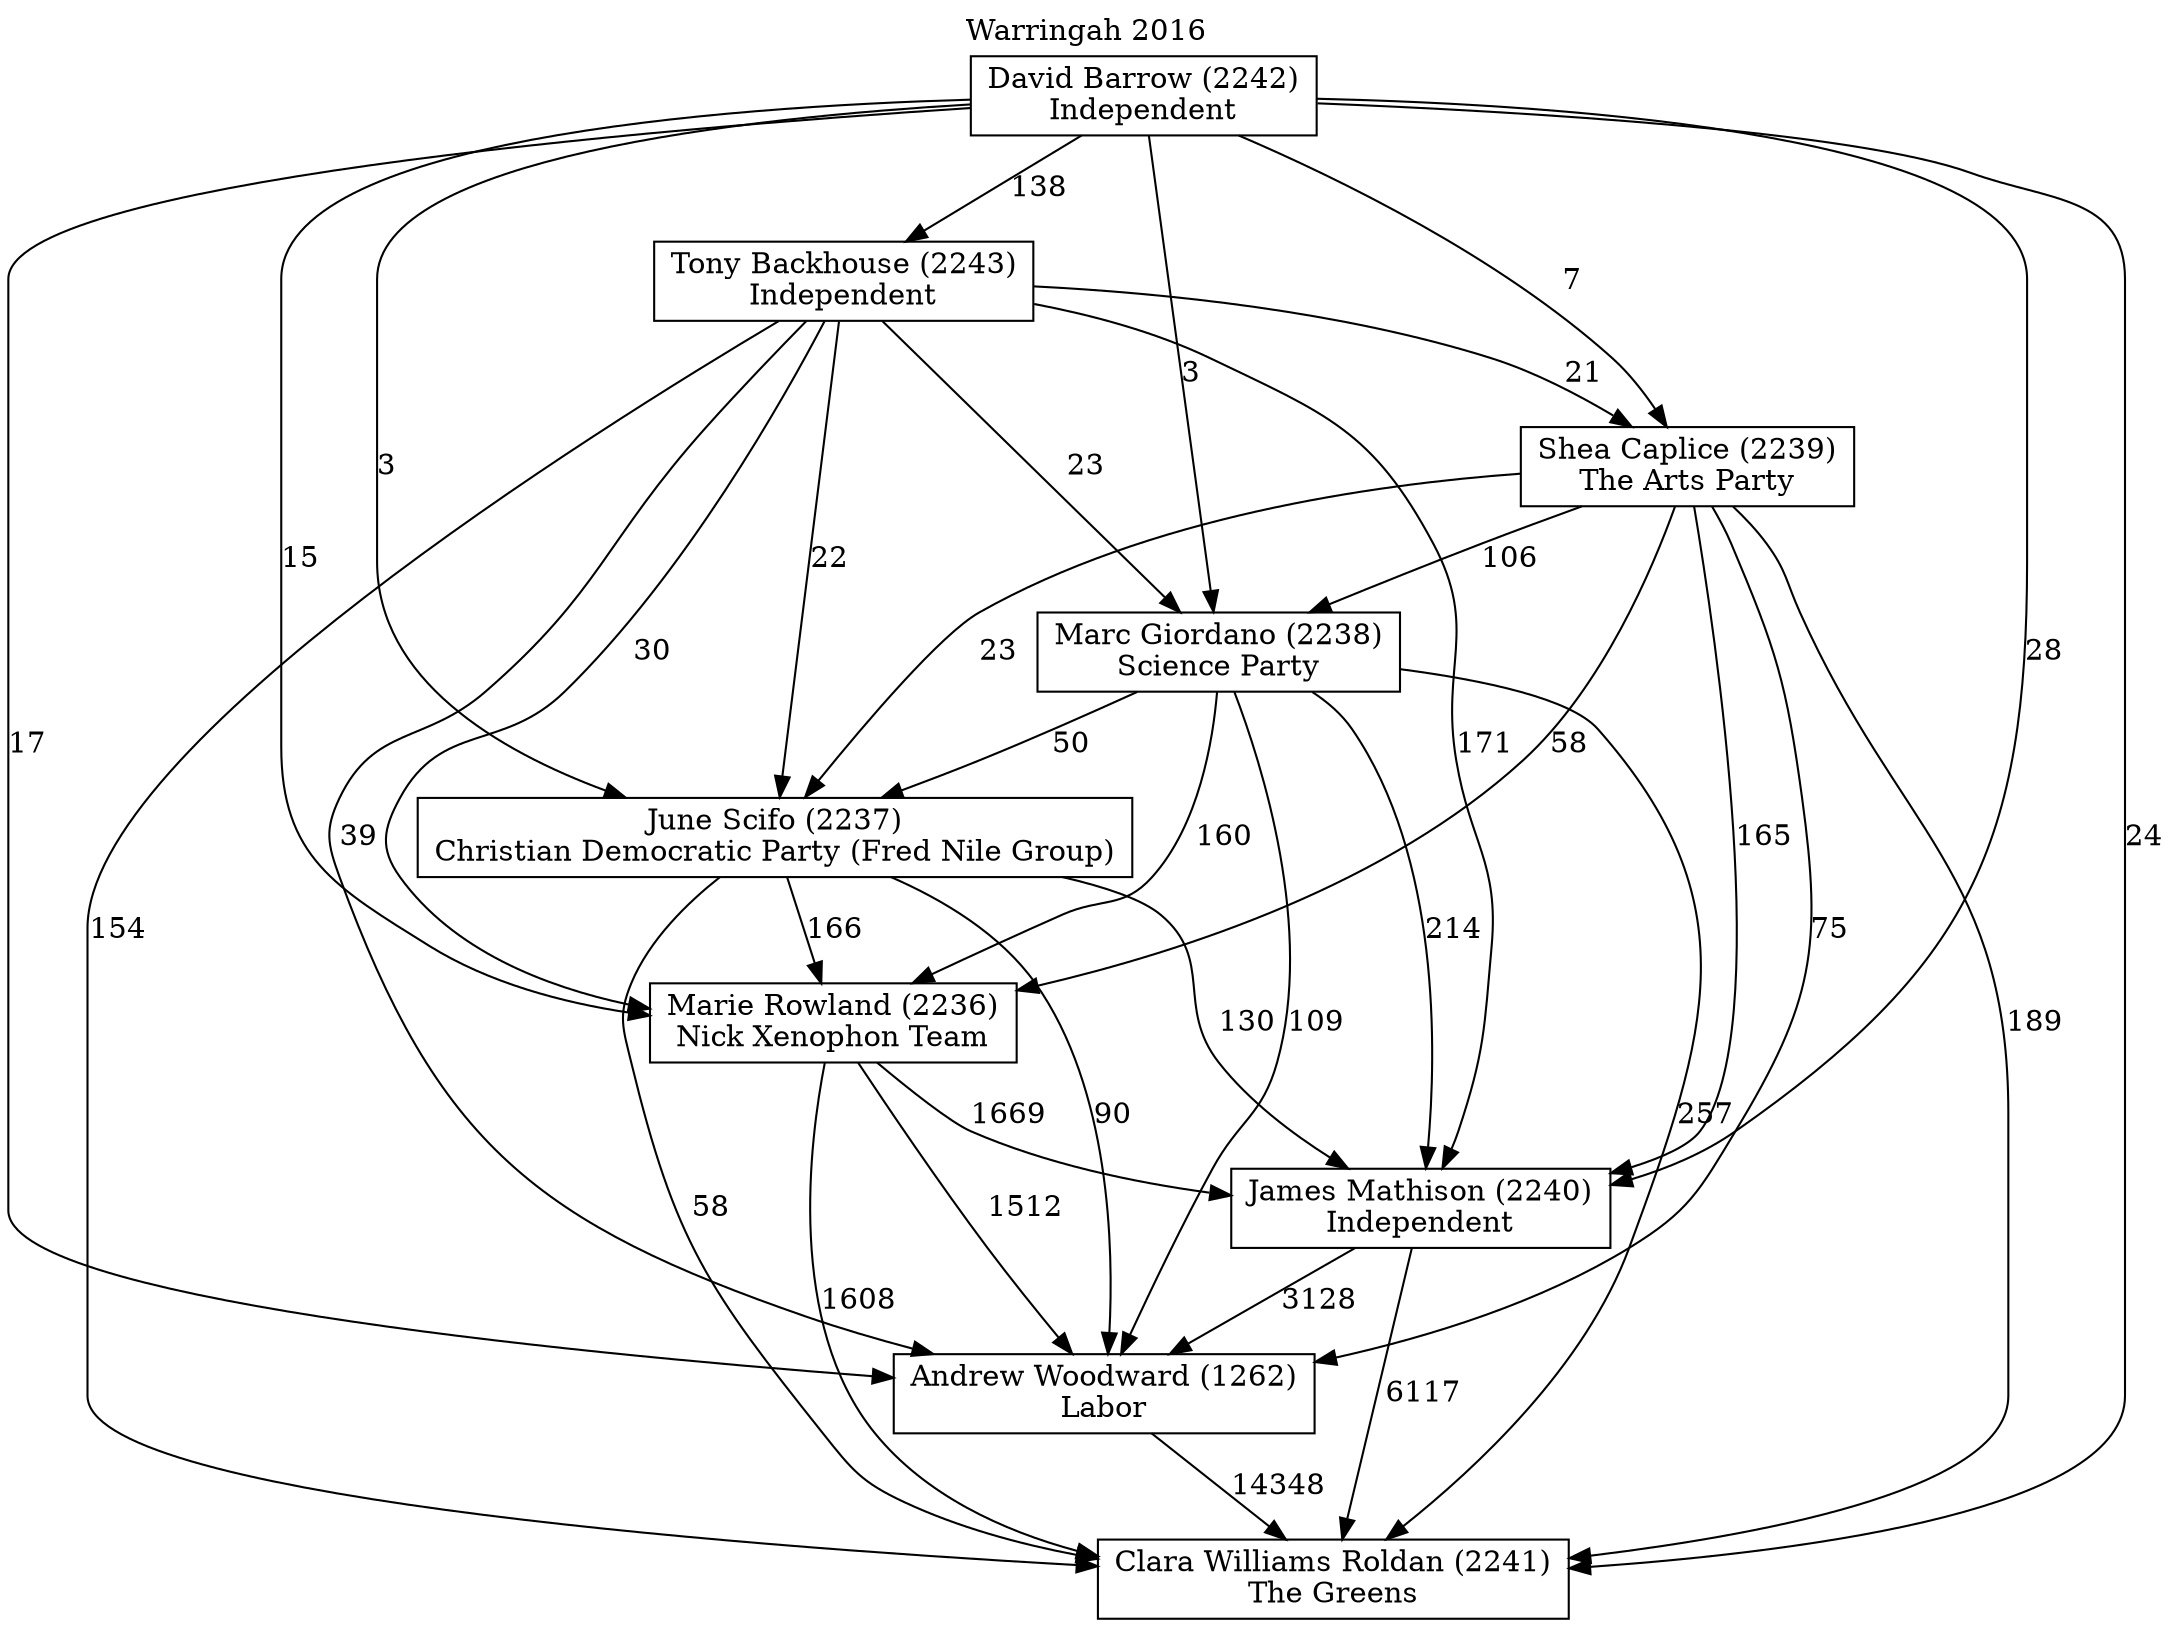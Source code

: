 // House preference flow
digraph "Clara Williams Roldan (2241)_Warringah_2016" {
	graph [label="Warringah 2016" labelloc=t mclimit=10]
	node [shape=box]
	"Clara Williams Roldan (2241)" [label="Clara Williams Roldan (2241)
The Greens"]
	"Tony Backhouse (2243)" [label="Tony Backhouse (2243)
Independent"]
	"James Mathison (2240)" [label="James Mathison (2240)
Independent"]
	"Marie Rowland (2236)" [label="Marie Rowland (2236)
Nick Xenophon Team"]
	"Marc Giordano (2238)" [label="Marc Giordano (2238)
Science Party"]
	"David Barrow (2242)" [label="David Barrow (2242)
Independent"]
	"June Scifo (2237)" [label="June Scifo (2237)
Christian Democratic Party (Fred Nile Group)"]
	"Shea Caplice (2239)" [label="Shea Caplice (2239)
The Arts Party"]
	"Andrew Woodward (1262)" [label="Andrew Woodward (1262)
Labor"]
	"Shea Caplice (2239)" -> "Marc Giordano (2238)" [label=106]
	"Tony Backhouse (2243)" -> "Marc Giordano (2238)" [label=23]
	"James Mathison (2240)" -> "Andrew Woodward (1262)" [label=3128]
	"Shea Caplice (2239)" -> "Marie Rowland (2236)" [label=58]
	"David Barrow (2242)" -> "James Mathison (2240)" [label=28]
	"Tony Backhouse (2243)" -> "Andrew Woodward (1262)" [label=39]
	"Marie Rowland (2236)" -> "Clara Williams Roldan (2241)" [label=1608]
	"June Scifo (2237)" -> "Andrew Woodward (1262)" [label=90]
	"Marc Giordano (2238)" -> "June Scifo (2237)" [label=50]
	"Tony Backhouse (2243)" -> "Marie Rowland (2236)" [label=30]
	"David Barrow (2242)" -> "Clara Williams Roldan (2241)" [label=24]
	"Marie Rowland (2236)" -> "James Mathison (2240)" [label=1669]
	"Tony Backhouse (2243)" -> "Shea Caplice (2239)" [label=21]
	"David Barrow (2242)" -> "Marie Rowland (2236)" [label=15]
	"Marc Giordano (2238)" -> "Andrew Woodward (1262)" [label=109]
	"Marie Rowland (2236)" -> "Andrew Woodward (1262)" [label=1512]
	"Marc Giordano (2238)" -> "James Mathison (2240)" [label=214]
	"David Barrow (2242)" -> "Shea Caplice (2239)" [label=7]
	"Marc Giordano (2238)" -> "Clara Williams Roldan (2241)" [label=257]
	"Andrew Woodward (1262)" -> "Clara Williams Roldan (2241)" [label=14348]
	"David Barrow (2242)" -> "June Scifo (2237)" [label=3]
	"Shea Caplice (2239)" -> "James Mathison (2240)" [label=165]
	"Tony Backhouse (2243)" -> "Clara Williams Roldan (2241)" [label=154]
	"James Mathison (2240)" -> "Clara Williams Roldan (2241)" [label=6117]
	"June Scifo (2237)" -> "Marie Rowland (2236)" [label=166]
	"June Scifo (2237)" -> "Clara Williams Roldan (2241)" [label=58]
	"Shea Caplice (2239)" -> "Andrew Woodward (1262)" [label=75]
	"Tony Backhouse (2243)" -> "June Scifo (2237)" [label=22]
	"Shea Caplice (2239)" -> "June Scifo (2237)" [label=23]
	"David Barrow (2242)" -> "Marc Giordano (2238)" [label=3]
	"June Scifo (2237)" -> "James Mathison (2240)" [label=130]
	"Shea Caplice (2239)" -> "Clara Williams Roldan (2241)" [label=189]
	"David Barrow (2242)" -> "Tony Backhouse (2243)" [label=138]
	"Marc Giordano (2238)" -> "Marie Rowland (2236)" [label=160]
	"David Barrow (2242)" -> "Andrew Woodward (1262)" [label=17]
	"Tony Backhouse (2243)" -> "James Mathison (2240)" [label=171]
}
